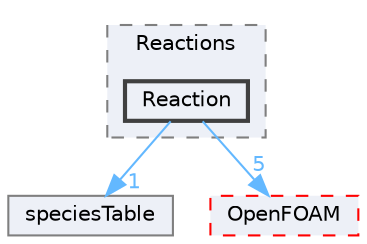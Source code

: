 digraph "src/thermophysicalModels/specie/reaction/Reactions/Reaction"
{
 // LATEX_PDF_SIZE
  bgcolor="transparent";
  edge [fontname=Helvetica,fontsize=10,labelfontname=Helvetica,labelfontsize=10];
  node [fontname=Helvetica,fontsize=10,shape=box,height=0.2,width=0.4];
  compound=true
  subgraph clusterdir_6df6717126315845253e3389d84631ef {
    graph [ bgcolor="#edf0f7", pencolor="grey50", label="Reactions", fontname=Helvetica,fontsize=10 style="filled,dashed", URL="dir_6df6717126315845253e3389d84631ef.html",tooltip=""]
  dir_b7c4cf0a4d4427609627ff77ee1a173b [label="Reaction", fillcolor="#edf0f7", color="grey25", style="filled,bold", URL="dir_b7c4cf0a4d4427609627ff77ee1a173b.html",tooltip=""];
  }
  dir_874ecbf2f65adcc3f0ab67ba498d7ed4 [label="speciesTable", fillcolor="#edf0f7", color="grey50", style="filled", URL="dir_874ecbf2f65adcc3f0ab67ba498d7ed4.html",tooltip=""];
  dir_c5473ff19b20e6ec4dfe5c310b3778a8 [label="OpenFOAM", fillcolor="#edf0f7", color="red", style="filled,dashed", URL="dir_c5473ff19b20e6ec4dfe5c310b3778a8.html",tooltip=""];
  dir_b7c4cf0a4d4427609627ff77ee1a173b->dir_874ecbf2f65adcc3f0ab67ba498d7ed4 [headlabel="1", labeldistance=1.5 headhref="dir_003234_003689.html" href="dir_003234_003689.html" color="steelblue1" fontcolor="steelblue1"];
  dir_b7c4cf0a4d4427609627ff77ee1a173b->dir_c5473ff19b20e6ec4dfe5c310b3778a8 [headlabel="5", labeldistance=1.5 headhref="dir_003234_002695.html" href="dir_003234_002695.html" color="steelblue1" fontcolor="steelblue1"];
}
